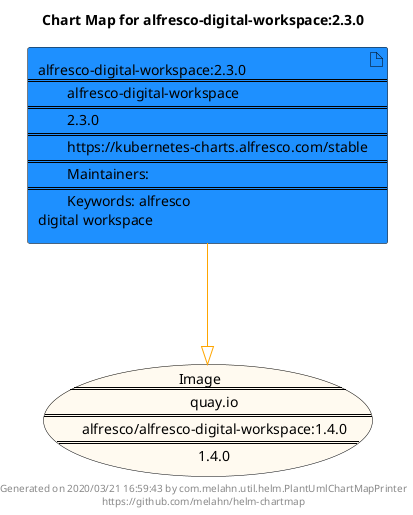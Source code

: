 @startuml
skinparam linetype ortho
skinparam backgroundColor white
skinparam usecaseBorderColor black
skinparam usecaseArrowColor LightSlateGray
skinparam artifactBorderColor black
skinparam artifactArrowColor LightSlateGray

title Chart Map for alfresco-digital-workspace:2.3.0

'There is one referenced Helm Chart
artifact "alfresco-digital-workspace:2.3.0\n====\n\talfresco-digital-workspace\n====\n\t2.3.0\n====\n\thttps://kubernetes-charts.alfresco.com/stable\n====\n\tMaintainers: \n====\n\tKeywords: alfresco\ndigital workspace" as alfresco_digital_workspace_2_3_0 #DodgerBlue

'There is one referenced Docker Image
usecase "Image\n====\n\tquay.io\n====\n\talfresco/alfresco-digital-workspace:1.4.0\n====\n\t1.4.0" as quay_io_alfresco_alfresco_digital_workspace_1_4_0 #FloralWhite

'Chart Dependencies
alfresco_digital_workspace_2_3_0--[#orange]-|>quay_io_alfresco_alfresco_digital_workspace_1_4_0

center footer Generated on 2020/03/21 16:59:43 by com.melahn.util.helm.PlantUmlChartMapPrinter\nhttps://github.com/melahn/helm-chartmap
@enduml
